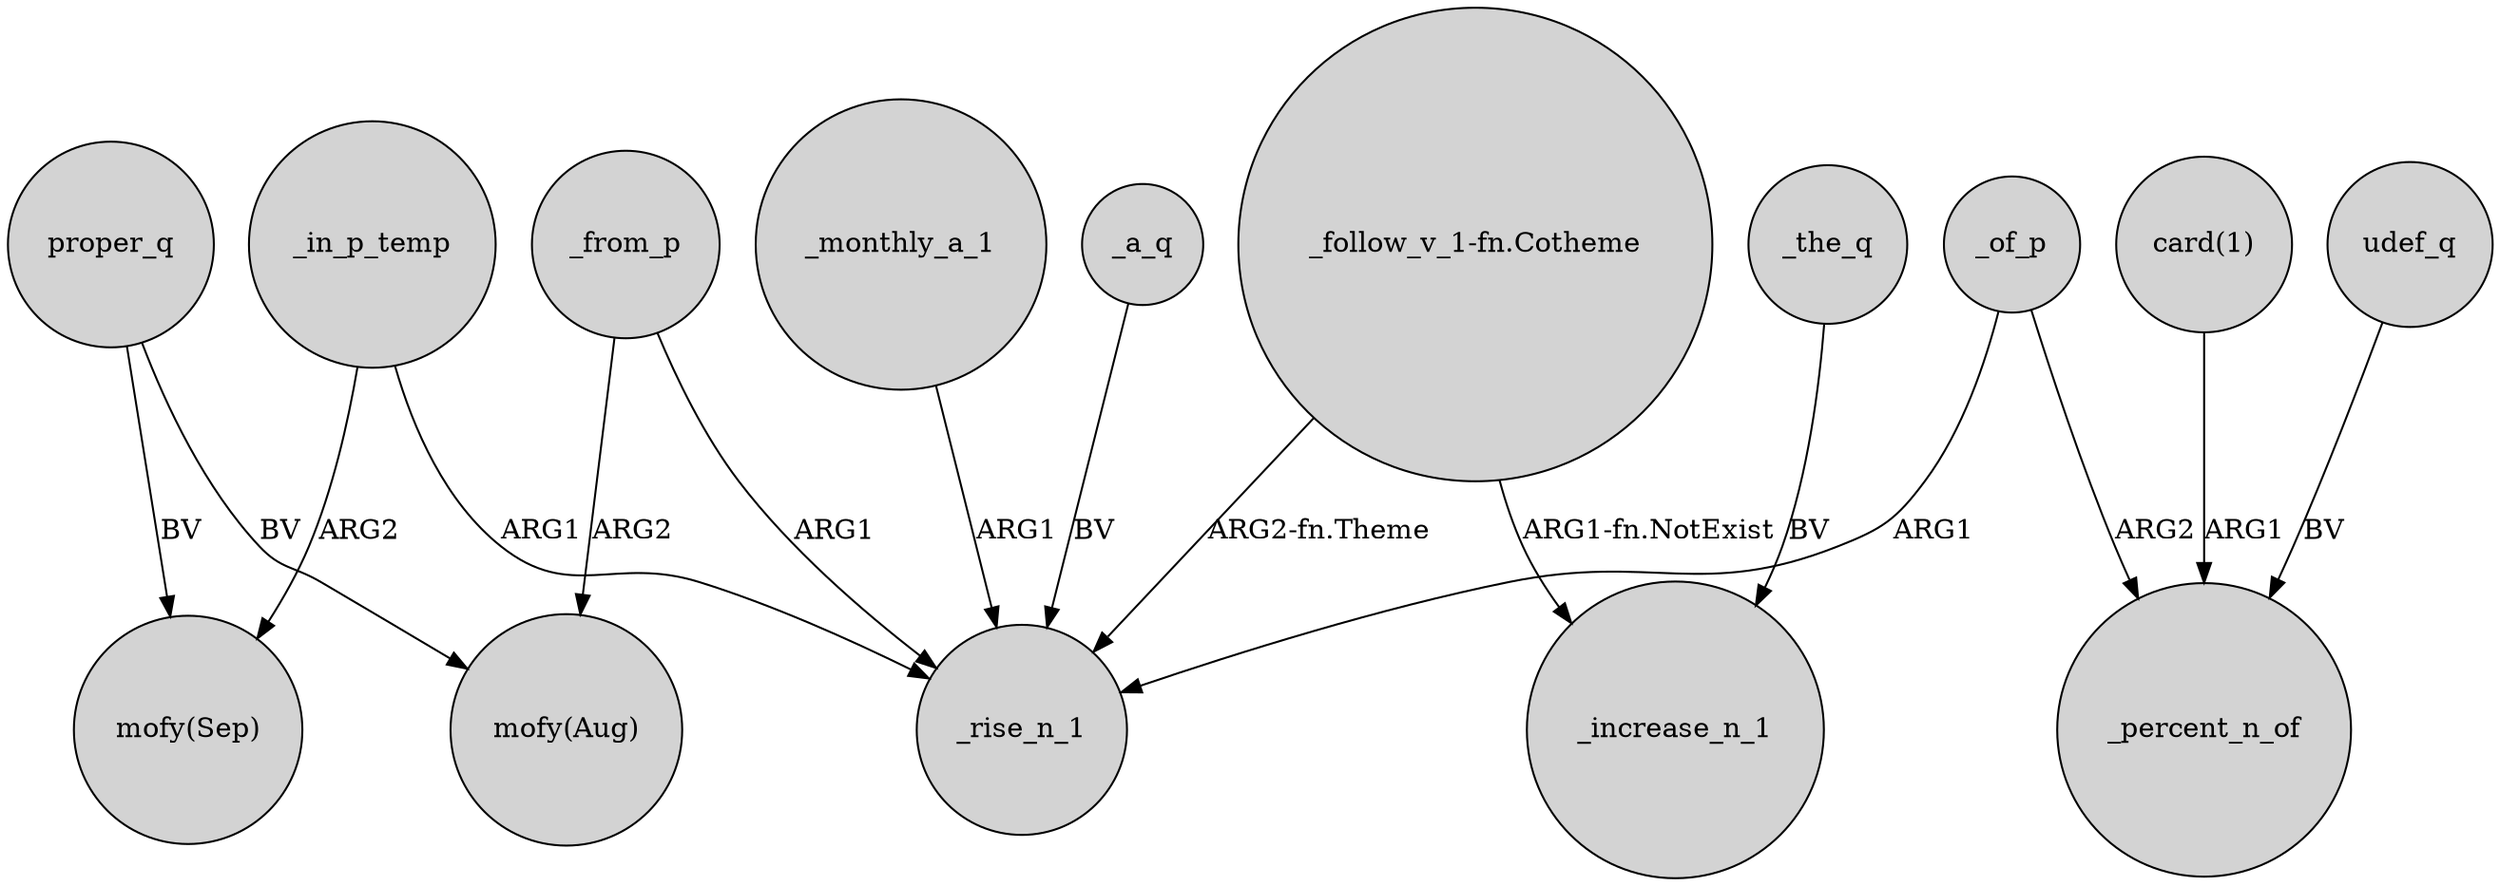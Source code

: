 digraph {
	node [shape=circle style=filled]
	_of_p -> _rise_n_1 [label=ARG1]
	"card(1)" -> _percent_n_of [label=ARG1]
	_from_p -> _rise_n_1 [label=ARG1]
	"_follow_v_1-fn.Cotheme" -> _increase_n_1 [label="ARG1-fn.NotExist"]
	proper_q -> "mofy(Sep)" [label=BV]
	udef_q -> _percent_n_of [label=BV]
	_monthly_a_1 -> _rise_n_1 [label=ARG1]
	proper_q -> "mofy(Aug)" [label=BV]
	_a_q -> _rise_n_1 [label=BV]
	"_follow_v_1-fn.Cotheme" -> _rise_n_1 [label="ARG2-fn.Theme"]
	_the_q -> _increase_n_1 [label=BV]
	_in_p_temp -> "mofy(Sep)" [label=ARG2]
	_from_p -> "mofy(Aug)" [label=ARG2]
	_in_p_temp -> _rise_n_1 [label=ARG1]
	_of_p -> _percent_n_of [label=ARG2]
}
